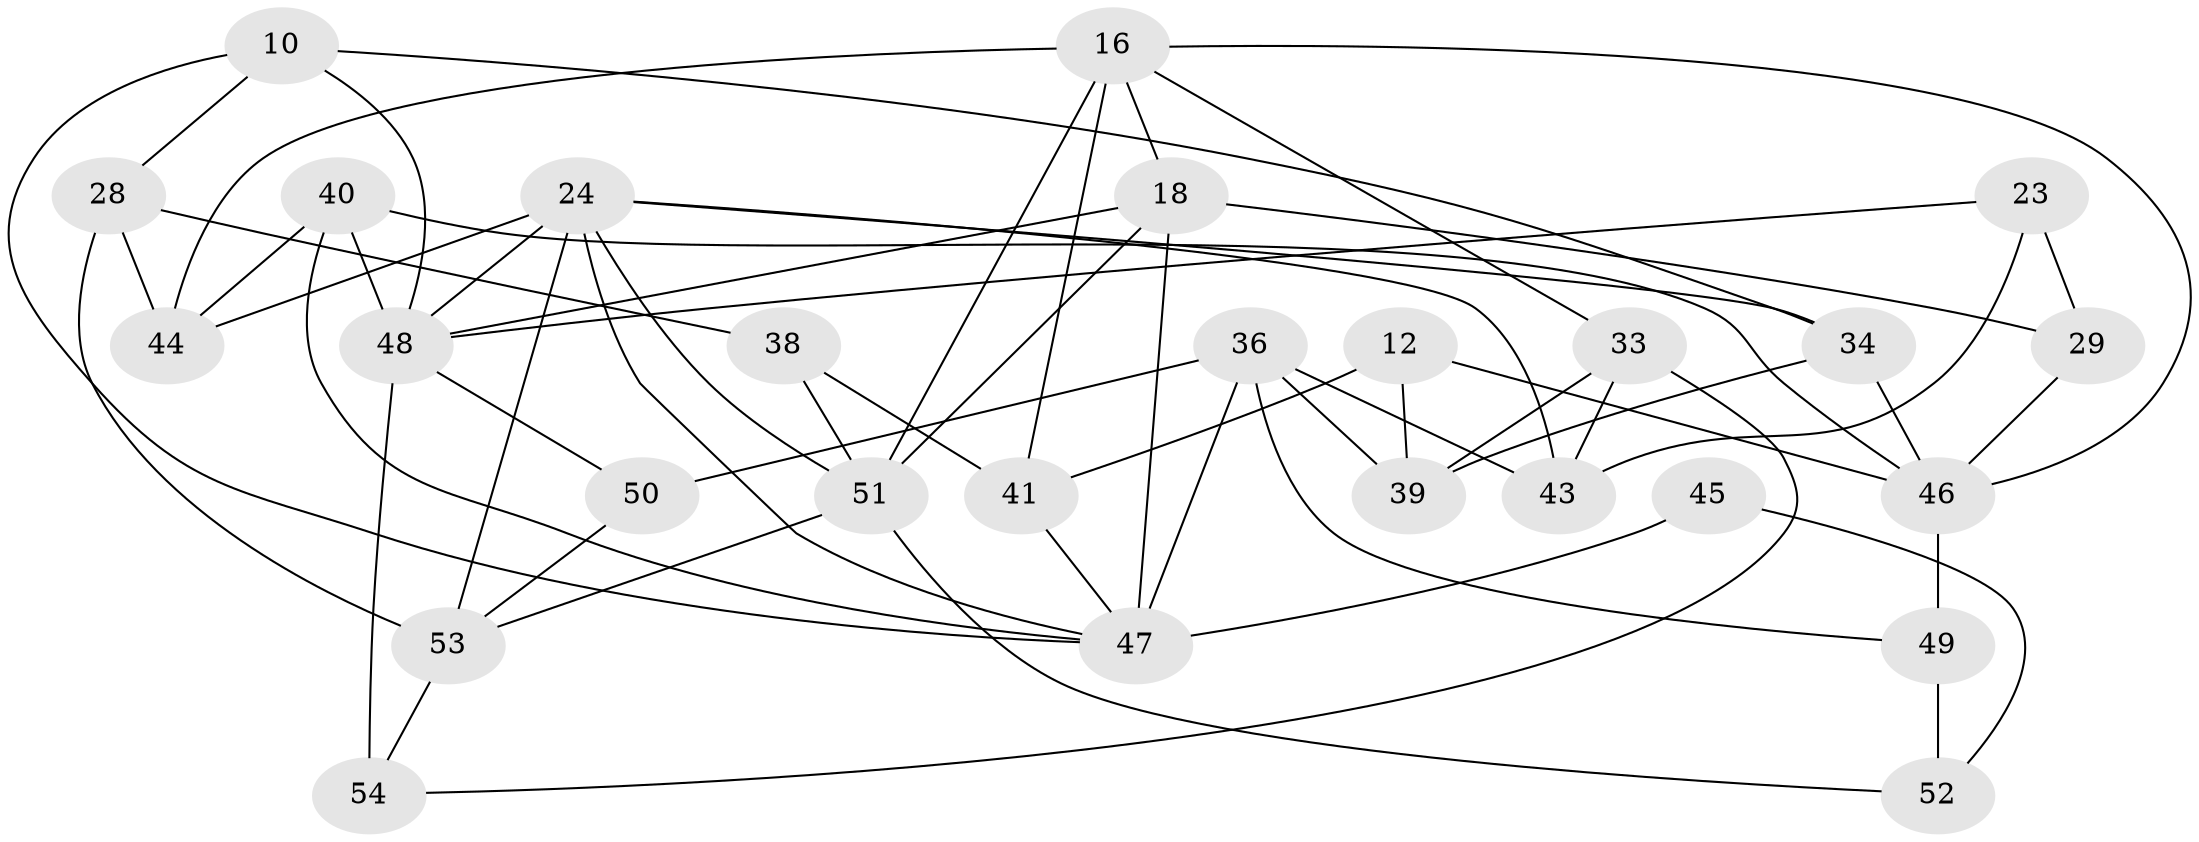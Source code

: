 // original degree distribution, {4: 1.0}
// Generated by graph-tools (version 1.1) at 2025/57/03/09/25 04:57:41]
// undirected, 27 vertices, 58 edges
graph export_dot {
graph [start="1"]
  node [color=gray90,style=filled];
  10 [super="+7"];
  12;
  16 [super="+4+15"];
  18 [super="+14"];
  23;
  24 [super="+3+6"];
  28 [super="+2"];
  29 [super="+20"];
  33;
  34;
  36 [super="+25+31"];
  38;
  39;
  40 [super="+1"];
  41;
  43;
  44 [super="+19"];
  45;
  46 [super="+42"];
  47 [super="+35"];
  48 [super="+17+9+32"];
  49 [super="+8"];
  50 [super="+22"];
  51 [super="+27"];
  52;
  53 [super="+30"];
  54;
  10 -- 28 [weight=2];
  10 -- 34;
  10 -- 47;
  10 -- 48 [weight=2];
  12 -- 39;
  12 -- 41;
  12 -- 46 [weight=2];
  16 -- 33;
  16 -- 44 [weight=2];
  16 -- 41;
  16 -- 46 [weight=2];
  16 -- 18;
  16 -- 51;
  18 -- 51;
  18 -- 29 [weight=2];
  18 -- 48 [weight=2];
  18 -- 47 [weight=2];
  23 -- 29 [weight=2];
  23 -- 43;
  23 -- 48;
  24 -- 47;
  24 -- 53 [weight=2];
  24 -- 34;
  24 -- 44;
  24 -- 43;
  24 -- 48;
  24 -- 51;
  28 -- 44;
  28 -- 38 [weight=2];
  28 -- 53;
  29 -- 46 [weight=2];
  33 -- 39;
  33 -- 43;
  33 -- 54;
  34 -- 39;
  34 -- 46;
  36 -- 43;
  36 -- 47;
  36 -- 49 [weight=2];
  36 -- 50 [weight=3];
  36 -- 39;
  38 -- 41;
  38 -- 51;
  40 -- 46;
  40 -- 44 [weight=2];
  40 -- 48 [weight=2];
  40 -- 47;
  41 -- 47;
  45 -- 52;
  45 -- 47 [weight=3];
  46 -- 49 [weight=2];
  48 -- 54 [weight=2];
  48 -- 50 [weight=2];
  49 -- 52 [weight=2];
  50 -- 53;
  51 -- 52;
  51 -- 53;
  53 -- 54;
}

